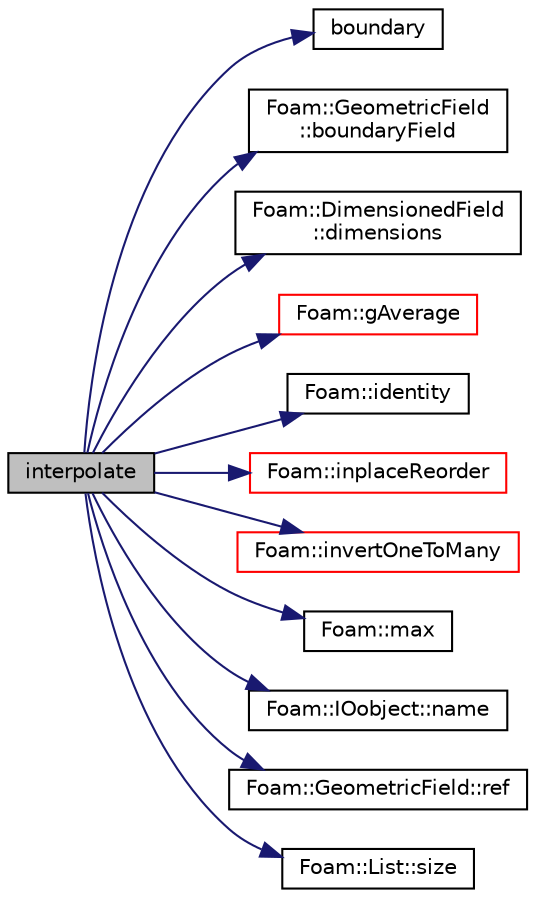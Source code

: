 digraph "interpolate"
{
  bgcolor="transparent";
  edge [fontname="Helvetica",fontsize="10",labelfontname="Helvetica",labelfontsize="10"];
  node [fontname="Helvetica",fontsize="10",shape=record];
  rankdir="LR";
  Node60 [label="interpolate",height=0.2,width=0.4,color="black", fillcolor="grey75", style="filled", fontcolor="black"];
  Node60 -> Node61 [color="midnightblue",fontsize="10",style="solid",fontname="Helvetica"];
  Node61 [label="boundary",height=0.2,width=0.4,color="black",URL="$a18335.html#a658027ecaee450b6533bd8d019d2c1f5"];
  Node60 -> Node62 [color="midnightblue",fontsize="10",style="solid",fontname="Helvetica"];
  Node62 [label="Foam::GeometricField\l::boundaryField",height=0.2,width=0.4,color="black",URL="$a23249.html#a9ff7de36fba06b4f4f77a75142ad72b6",tooltip="Return const-reference to the boundary field. "];
  Node60 -> Node63 [color="midnightblue",fontsize="10",style="solid",fontname="Helvetica"];
  Node63 [label="Foam::DimensionedField\l::dimensions",height=0.2,width=0.4,color="black",URL="$a27497.html#a512673c2674ca2d38885f1bb5f6994fb",tooltip="Return dimensions. "];
  Node60 -> Node64 [color="midnightblue",fontsize="10",style="solid",fontname="Helvetica"];
  Node64 [label="Foam::gAverage",height=0.2,width=0.4,color="red",URL="$a21851.html#ab45e56189711a2e5cdd381a0e2b6cc5c"];
  Node60 -> Node86 [color="midnightblue",fontsize="10",style="solid",fontname="Helvetica"];
  Node86 [label="Foam::identity",height=0.2,width=0.4,color="black",URL="$a21851.html#a36af96cb841435845fffb4fe69208490",tooltip="Create identity map (map[i] == i) of given length. "];
  Node60 -> Node87 [color="midnightblue",fontsize="10",style="solid",fontname="Helvetica"];
  Node87 [label="Foam::inplaceReorder",height=0.2,width=0.4,color="red",URL="$a21851.html#afacafc96b1d456a8ba5cfb6c77ff9eb7",tooltip="Inplace reorder the elements of a list. "];
  Node60 -> Node91 [color="midnightblue",fontsize="10",style="solid",fontname="Helvetica"];
  Node91 [label="Foam::invertOneToMany",height=0.2,width=0.4,color="red",URL="$a21851.html#a5da5e7d950073675f3b3d26323a640db",tooltip="Invert one-to-many map. Unmapped elements will be size 0. "];
  Node60 -> Node93 [color="midnightblue",fontsize="10",style="solid",fontname="Helvetica"];
  Node93 [label="Foam::max",height=0.2,width=0.4,color="black",URL="$a21851.html#ac993e906cf2774ae77e666bc24e81733"];
  Node60 -> Node94 [color="midnightblue",fontsize="10",style="solid",fontname="Helvetica"];
  Node94 [label="Foam::IOobject::name",height=0.2,width=0.4,color="black",URL="$a27249.html#acc80e00a8ac919288fb55bd14cc88bf6",tooltip="Return name. "];
  Node60 -> Node95 [color="midnightblue",fontsize="10",style="solid",fontname="Helvetica"];
  Node95 [label="Foam::GeometricField::ref",height=0.2,width=0.4,color="black",URL="$a23249.html#a08b047935717956ddaa7d514f9b65d4e",tooltip="Return a reference to the dimensioned internal field. "];
  Node60 -> Node74 [color="midnightblue",fontsize="10",style="solid",fontname="Helvetica"];
  Node74 [label="Foam::List::size",height=0.2,width=0.4,color="black",URL="$a26833.html#a8a5f6fa29bd4b500caf186f60245b384",tooltip="Override size to be inconsistent with allocated storage. "];
}
